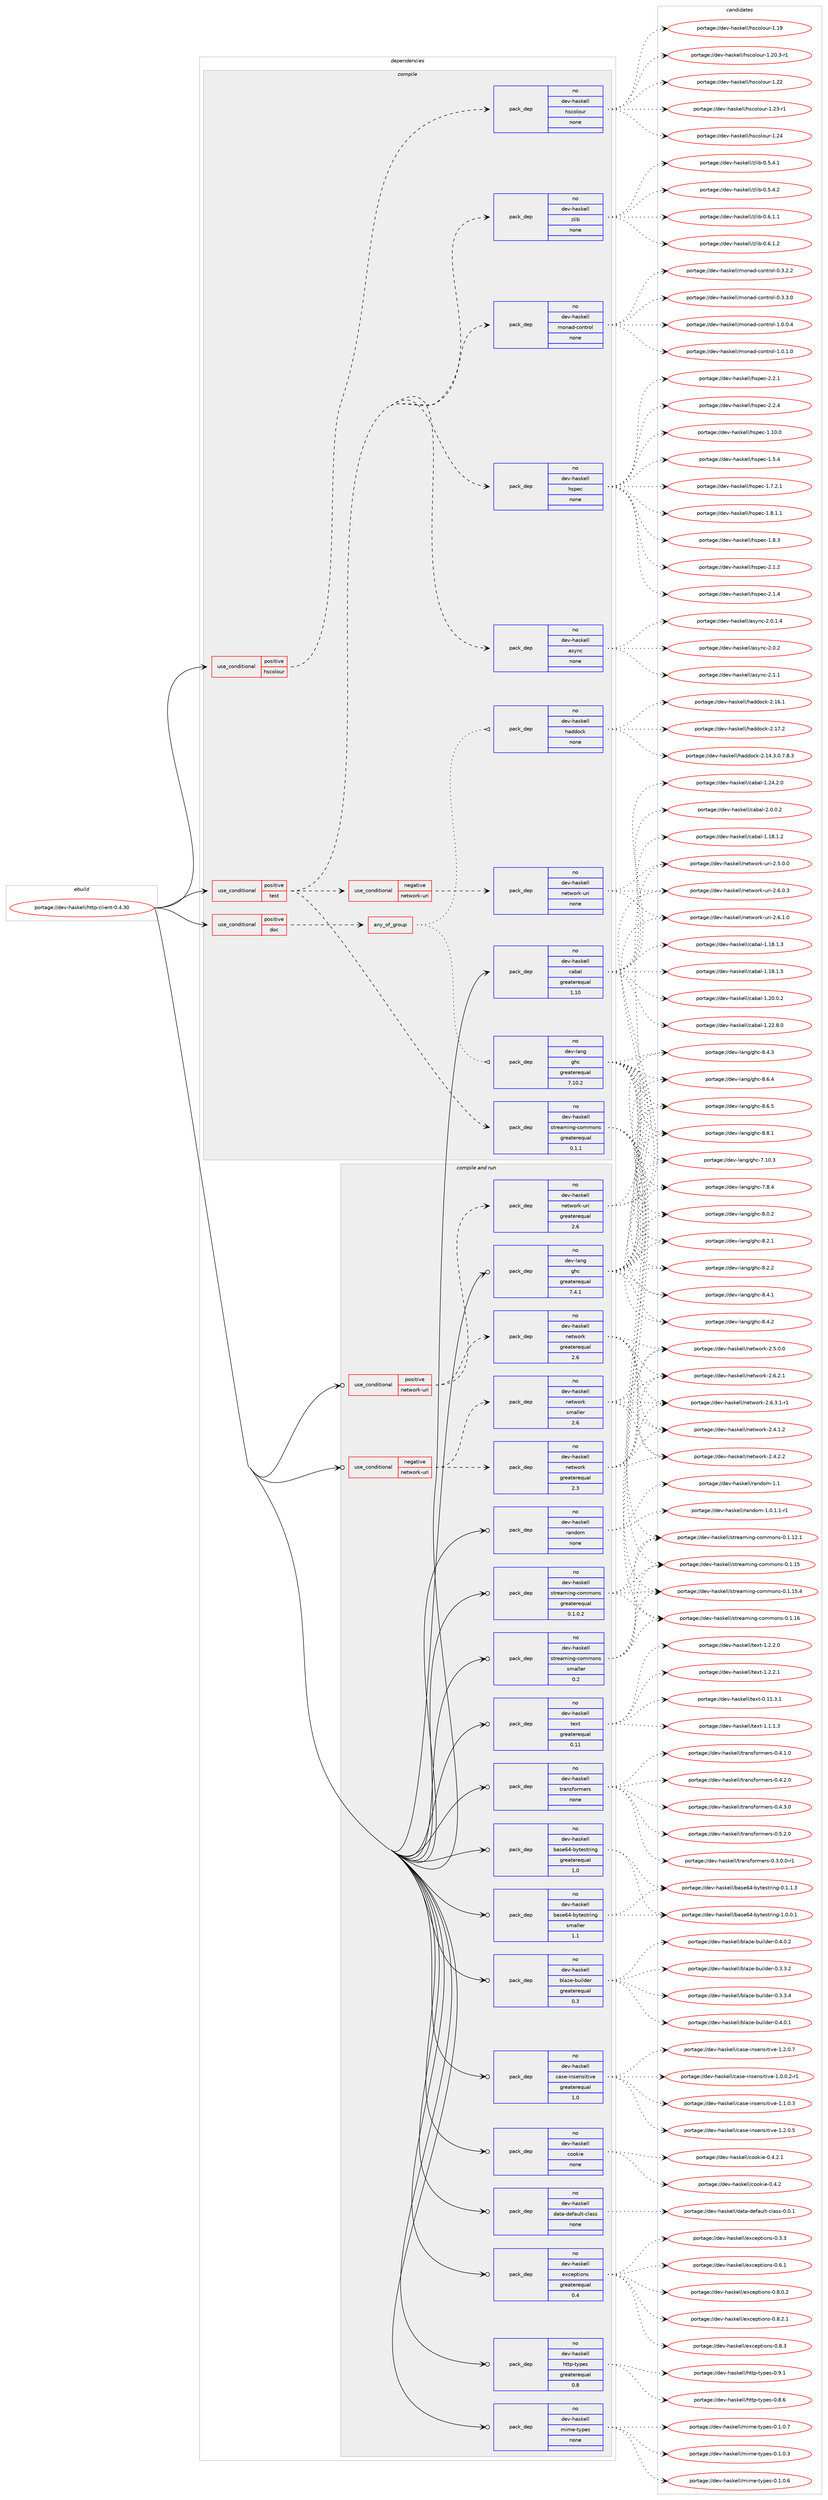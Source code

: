 digraph prolog {

# *************
# Graph options
# *************

newrank=true;
concentrate=true;
compound=true;
graph [rankdir=LR,fontname=Helvetica,fontsize=10,ranksep=1.5];#, ranksep=2.5, nodesep=0.2];
edge  [arrowhead=vee];
node  [fontname=Helvetica,fontsize=10];

# **********
# The ebuild
# **********

subgraph cluster_leftcol {
color=gray;
rank=same;
label=<<i>ebuild</i>>;
id [label="portage://dev-haskell/http-client-0.4.30", color=red, width=4, href="../dev-haskell/http-client-0.4.30.svg"];
}

# ****************
# The dependencies
# ****************

subgraph cluster_midcol {
color=gray;
label=<<i>dependencies</i>>;
subgraph cluster_compile {
fillcolor="#eeeeee";
style=filled;
label=<<i>compile</i>>;
subgraph cond15725 {
dependency71500 [label=<<TABLE BORDER="0" CELLBORDER="1" CELLSPACING="0" CELLPADDING="4"><TR><TD ROWSPAN="3" CELLPADDING="10">use_conditional</TD></TR><TR><TD>positive</TD></TR><TR><TD>doc</TD></TR></TABLE>>, shape=none, color=red];
subgraph any1886 {
dependency71501 [label=<<TABLE BORDER="0" CELLBORDER="1" CELLSPACING="0" CELLPADDING="4"><TR><TD CELLPADDING="10">any_of_group</TD></TR></TABLE>>, shape=none, color=red];subgraph pack53832 {
dependency71502 [label=<<TABLE BORDER="0" CELLBORDER="1" CELLSPACING="0" CELLPADDING="4" WIDTH="220"><TR><TD ROWSPAN="6" CELLPADDING="30">pack_dep</TD></TR><TR><TD WIDTH="110">no</TD></TR><TR><TD>dev-haskell</TD></TR><TR><TD>haddock</TD></TR><TR><TD>none</TD></TR><TR><TD></TD></TR></TABLE>>, shape=none, color=blue];
}
dependency71501:e -> dependency71502:w [weight=20,style="dotted",arrowhead="oinv"];
subgraph pack53833 {
dependency71503 [label=<<TABLE BORDER="0" CELLBORDER="1" CELLSPACING="0" CELLPADDING="4" WIDTH="220"><TR><TD ROWSPAN="6" CELLPADDING="30">pack_dep</TD></TR><TR><TD WIDTH="110">no</TD></TR><TR><TD>dev-lang</TD></TR><TR><TD>ghc</TD></TR><TR><TD>greaterequal</TD></TR><TR><TD>7.10.2</TD></TR></TABLE>>, shape=none, color=blue];
}
dependency71501:e -> dependency71503:w [weight=20,style="dotted",arrowhead="oinv"];
}
dependency71500:e -> dependency71501:w [weight=20,style="dashed",arrowhead="vee"];
}
id:e -> dependency71500:w [weight=20,style="solid",arrowhead="vee"];
subgraph cond15726 {
dependency71504 [label=<<TABLE BORDER="0" CELLBORDER="1" CELLSPACING="0" CELLPADDING="4"><TR><TD ROWSPAN="3" CELLPADDING="10">use_conditional</TD></TR><TR><TD>positive</TD></TR><TR><TD>hscolour</TD></TR></TABLE>>, shape=none, color=red];
subgraph pack53834 {
dependency71505 [label=<<TABLE BORDER="0" CELLBORDER="1" CELLSPACING="0" CELLPADDING="4" WIDTH="220"><TR><TD ROWSPAN="6" CELLPADDING="30">pack_dep</TD></TR><TR><TD WIDTH="110">no</TD></TR><TR><TD>dev-haskell</TD></TR><TR><TD>hscolour</TD></TR><TR><TD>none</TD></TR><TR><TD></TD></TR></TABLE>>, shape=none, color=blue];
}
dependency71504:e -> dependency71505:w [weight=20,style="dashed",arrowhead="vee"];
}
id:e -> dependency71504:w [weight=20,style="solid",arrowhead="vee"];
subgraph cond15727 {
dependency71506 [label=<<TABLE BORDER="0" CELLBORDER="1" CELLSPACING="0" CELLPADDING="4"><TR><TD ROWSPAN="3" CELLPADDING="10">use_conditional</TD></TR><TR><TD>positive</TD></TR><TR><TD>test</TD></TR></TABLE>>, shape=none, color=red];
subgraph pack53835 {
dependency71507 [label=<<TABLE BORDER="0" CELLBORDER="1" CELLSPACING="0" CELLPADDING="4" WIDTH="220"><TR><TD ROWSPAN="6" CELLPADDING="30">pack_dep</TD></TR><TR><TD WIDTH="110">no</TD></TR><TR><TD>dev-haskell</TD></TR><TR><TD>async</TD></TR><TR><TD>none</TD></TR><TR><TD></TD></TR></TABLE>>, shape=none, color=blue];
}
dependency71506:e -> dependency71507:w [weight=20,style="dashed",arrowhead="vee"];
subgraph pack53836 {
dependency71508 [label=<<TABLE BORDER="0" CELLBORDER="1" CELLSPACING="0" CELLPADDING="4" WIDTH="220"><TR><TD ROWSPAN="6" CELLPADDING="30">pack_dep</TD></TR><TR><TD WIDTH="110">no</TD></TR><TR><TD>dev-haskell</TD></TR><TR><TD>hspec</TD></TR><TR><TD>none</TD></TR><TR><TD></TD></TR></TABLE>>, shape=none, color=blue];
}
dependency71506:e -> dependency71508:w [weight=20,style="dashed",arrowhead="vee"];
subgraph pack53837 {
dependency71509 [label=<<TABLE BORDER="0" CELLBORDER="1" CELLSPACING="0" CELLPADDING="4" WIDTH="220"><TR><TD ROWSPAN="6" CELLPADDING="30">pack_dep</TD></TR><TR><TD WIDTH="110">no</TD></TR><TR><TD>dev-haskell</TD></TR><TR><TD>monad-control</TD></TR><TR><TD>none</TD></TR><TR><TD></TD></TR></TABLE>>, shape=none, color=blue];
}
dependency71506:e -> dependency71509:w [weight=20,style="dashed",arrowhead="vee"];
subgraph pack53838 {
dependency71510 [label=<<TABLE BORDER="0" CELLBORDER="1" CELLSPACING="0" CELLPADDING="4" WIDTH="220"><TR><TD ROWSPAN="6" CELLPADDING="30">pack_dep</TD></TR><TR><TD WIDTH="110">no</TD></TR><TR><TD>dev-haskell</TD></TR><TR><TD>streaming-commons</TD></TR><TR><TD>greaterequal</TD></TR><TR><TD>0.1.1</TD></TR></TABLE>>, shape=none, color=blue];
}
dependency71506:e -> dependency71510:w [weight=20,style="dashed",arrowhead="vee"];
subgraph pack53839 {
dependency71511 [label=<<TABLE BORDER="0" CELLBORDER="1" CELLSPACING="0" CELLPADDING="4" WIDTH="220"><TR><TD ROWSPAN="6" CELLPADDING="30">pack_dep</TD></TR><TR><TD WIDTH="110">no</TD></TR><TR><TD>dev-haskell</TD></TR><TR><TD>zlib</TD></TR><TR><TD>none</TD></TR><TR><TD></TD></TR></TABLE>>, shape=none, color=blue];
}
dependency71506:e -> dependency71511:w [weight=20,style="dashed",arrowhead="vee"];
subgraph cond15728 {
dependency71512 [label=<<TABLE BORDER="0" CELLBORDER="1" CELLSPACING="0" CELLPADDING="4"><TR><TD ROWSPAN="3" CELLPADDING="10">use_conditional</TD></TR><TR><TD>negative</TD></TR><TR><TD>network-uri</TD></TR></TABLE>>, shape=none, color=red];
subgraph pack53840 {
dependency71513 [label=<<TABLE BORDER="0" CELLBORDER="1" CELLSPACING="0" CELLPADDING="4" WIDTH="220"><TR><TD ROWSPAN="6" CELLPADDING="30">pack_dep</TD></TR><TR><TD WIDTH="110">no</TD></TR><TR><TD>dev-haskell</TD></TR><TR><TD>network-uri</TD></TR><TR><TD>none</TD></TR><TR><TD></TD></TR></TABLE>>, shape=none, color=blue];
}
dependency71512:e -> dependency71513:w [weight=20,style="dashed",arrowhead="vee"];
}
dependency71506:e -> dependency71512:w [weight=20,style="dashed",arrowhead="vee"];
}
id:e -> dependency71506:w [weight=20,style="solid",arrowhead="vee"];
subgraph pack53841 {
dependency71514 [label=<<TABLE BORDER="0" CELLBORDER="1" CELLSPACING="0" CELLPADDING="4" WIDTH="220"><TR><TD ROWSPAN="6" CELLPADDING="30">pack_dep</TD></TR><TR><TD WIDTH="110">no</TD></TR><TR><TD>dev-haskell</TD></TR><TR><TD>cabal</TD></TR><TR><TD>greaterequal</TD></TR><TR><TD>1.10</TD></TR></TABLE>>, shape=none, color=blue];
}
id:e -> dependency71514:w [weight=20,style="solid",arrowhead="vee"];
}
subgraph cluster_compileandrun {
fillcolor="#eeeeee";
style=filled;
label=<<i>compile and run</i>>;
subgraph cond15729 {
dependency71515 [label=<<TABLE BORDER="0" CELLBORDER="1" CELLSPACING="0" CELLPADDING="4"><TR><TD ROWSPAN="3" CELLPADDING="10">use_conditional</TD></TR><TR><TD>negative</TD></TR><TR><TD>network-uri</TD></TR></TABLE>>, shape=none, color=red];
subgraph pack53842 {
dependency71516 [label=<<TABLE BORDER="0" CELLBORDER="1" CELLSPACING="0" CELLPADDING="4" WIDTH="220"><TR><TD ROWSPAN="6" CELLPADDING="30">pack_dep</TD></TR><TR><TD WIDTH="110">no</TD></TR><TR><TD>dev-haskell</TD></TR><TR><TD>network</TD></TR><TR><TD>greaterequal</TD></TR><TR><TD>2.3</TD></TR></TABLE>>, shape=none, color=blue];
}
dependency71515:e -> dependency71516:w [weight=20,style="dashed",arrowhead="vee"];
subgraph pack53843 {
dependency71517 [label=<<TABLE BORDER="0" CELLBORDER="1" CELLSPACING="0" CELLPADDING="4" WIDTH="220"><TR><TD ROWSPAN="6" CELLPADDING="30">pack_dep</TD></TR><TR><TD WIDTH="110">no</TD></TR><TR><TD>dev-haskell</TD></TR><TR><TD>network</TD></TR><TR><TD>smaller</TD></TR><TR><TD>2.6</TD></TR></TABLE>>, shape=none, color=blue];
}
dependency71515:e -> dependency71517:w [weight=20,style="dashed",arrowhead="vee"];
}
id:e -> dependency71515:w [weight=20,style="solid",arrowhead="odotvee"];
subgraph cond15730 {
dependency71518 [label=<<TABLE BORDER="0" CELLBORDER="1" CELLSPACING="0" CELLPADDING="4"><TR><TD ROWSPAN="3" CELLPADDING="10">use_conditional</TD></TR><TR><TD>positive</TD></TR><TR><TD>network-uri</TD></TR></TABLE>>, shape=none, color=red];
subgraph pack53844 {
dependency71519 [label=<<TABLE BORDER="0" CELLBORDER="1" CELLSPACING="0" CELLPADDING="4" WIDTH="220"><TR><TD ROWSPAN="6" CELLPADDING="30">pack_dep</TD></TR><TR><TD WIDTH="110">no</TD></TR><TR><TD>dev-haskell</TD></TR><TR><TD>network</TD></TR><TR><TD>greaterequal</TD></TR><TR><TD>2.6</TD></TR></TABLE>>, shape=none, color=blue];
}
dependency71518:e -> dependency71519:w [weight=20,style="dashed",arrowhead="vee"];
subgraph pack53845 {
dependency71520 [label=<<TABLE BORDER="0" CELLBORDER="1" CELLSPACING="0" CELLPADDING="4" WIDTH="220"><TR><TD ROWSPAN="6" CELLPADDING="30">pack_dep</TD></TR><TR><TD WIDTH="110">no</TD></TR><TR><TD>dev-haskell</TD></TR><TR><TD>network-uri</TD></TR><TR><TD>greaterequal</TD></TR><TR><TD>2.6</TD></TR></TABLE>>, shape=none, color=blue];
}
dependency71518:e -> dependency71520:w [weight=20,style="dashed",arrowhead="vee"];
}
id:e -> dependency71518:w [weight=20,style="solid",arrowhead="odotvee"];
subgraph pack53846 {
dependency71521 [label=<<TABLE BORDER="0" CELLBORDER="1" CELLSPACING="0" CELLPADDING="4" WIDTH="220"><TR><TD ROWSPAN="6" CELLPADDING="30">pack_dep</TD></TR><TR><TD WIDTH="110">no</TD></TR><TR><TD>dev-haskell</TD></TR><TR><TD>base64-bytestring</TD></TR><TR><TD>greaterequal</TD></TR><TR><TD>1.0</TD></TR></TABLE>>, shape=none, color=blue];
}
id:e -> dependency71521:w [weight=20,style="solid",arrowhead="odotvee"];
subgraph pack53847 {
dependency71522 [label=<<TABLE BORDER="0" CELLBORDER="1" CELLSPACING="0" CELLPADDING="4" WIDTH="220"><TR><TD ROWSPAN="6" CELLPADDING="30">pack_dep</TD></TR><TR><TD WIDTH="110">no</TD></TR><TR><TD>dev-haskell</TD></TR><TR><TD>base64-bytestring</TD></TR><TR><TD>smaller</TD></TR><TR><TD>1.1</TD></TR></TABLE>>, shape=none, color=blue];
}
id:e -> dependency71522:w [weight=20,style="solid",arrowhead="odotvee"];
subgraph pack53848 {
dependency71523 [label=<<TABLE BORDER="0" CELLBORDER="1" CELLSPACING="0" CELLPADDING="4" WIDTH="220"><TR><TD ROWSPAN="6" CELLPADDING="30">pack_dep</TD></TR><TR><TD WIDTH="110">no</TD></TR><TR><TD>dev-haskell</TD></TR><TR><TD>blaze-builder</TD></TR><TR><TD>greaterequal</TD></TR><TR><TD>0.3</TD></TR></TABLE>>, shape=none, color=blue];
}
id:e -> dependency71523:w [weight=20,style="solid",arrowhead="odotvee"];
subgraph pack53849 {
dependency71524 [label=<<TABLE BORDER="0" CELLBORDER="1" CELLSPACING="0" CELLPADDING="4" WIDTH="220"><TR><TD ROWSPAN="6" CELLPADDING="30">pack_dep</TD></TR><TR><TD WIDTH="110">no</TD></TR><TR><TD>dev-haskell</TD></TR><TR><TD>case-insensitive</TD></TR><TR><TD>greaterequal</TD></TR><TR><TD>1.0</TD></TR></TABLE>>, shape=none, color=blue];
}
id:e -> dependency71524:w [weight=20,style="solid",arrowhead="odotvee"];
subgraph pack53850 {
dependency71525 [label=<<TABLE BORDER="0" CELLBORDER="1" CELLSPACING="0" CELLPADDING="4" WIDTH="220"><TR><TD ROWSPAN="6" CELLPADDING="30">pack_dep</TD></TR><TR><TD WIDTH="110">no</TD></TR><TR><TD>dev-haskell</TD></TR><TR><TD>cookie</TD></TR><TR><TD>none</TD></TR><TR><TD></TD></TR></TABLE>>, shape=none, color=blue];
}
id:e -> dependency71525:w [weight=20,style="solid",arrowhead="odotvee"];
subgraph pack53851 {
dependency71526 [label=<<TABLE BORDER="0" CELLBORDER="1" CELLSPACING="0" CELLPADDING="4" WIDTH="220"><TR><TD ROWSPAN="6" CELLPADDING="30">pack_dep</TD></TR><TR><TD WIDTH="110">no</TD></TR><TR><TD>dev-haskell</TD></TR><TR><TD>data-default-class</TD></TR><TR><TD>none</TD></TR><TR><TD></TD></TR></TABLE>>, shape=none, color=blue];
}
id:e -> dependency71526:w [weight=20,style="solid",arrowhead="odotvee"];
subgraph pack53852 {
dependency71527 [label=<<TABLE BORDER="0" CELLBORDER="1" CELLSPACING="0" CELLPADDING="4" WIDTH="220"><TR><TD ROWSPAN="6" CELLPADDING="30">pack_dep</TD></TR><TR><TD WIDTH="110">no</TD></TR><TR><TD>dev-haskell</TD></TR><TR><TD>exceptions</TD></TR><TR><TD>greaterequal</TD></TR><TR><TD>0.4</TD></TR></TABLE>>, shape=none, color=blue];
}
id:e -> dependency71527:w [weight=20,style="solid",arrowhead="odotvee"];
subgraph pack53853 {
dependency71528 [label=<<TABLE BORDER="0" CELLBORDER="1" CELLSPACING="0" CELLPADDING="4" WIDTH="220"><TR><TD ROWSPAN="6" CELLPADDING="30">pack_dep</TD></TR><TR><TD WIDTH="110">no</TD></TR><TR><TD>dev-haskell</TD></TR><TR><TD>http-types</TD></TR><TR><TD>greaterequal</TD></TR><TR><TD>0.8</TD></TR></TABLE>>, shape=none, color=blue];
}
id:e -> dependency71528:w [weight=20,style="solid",arrowhead="odotvee"];
subgraph pack53854 {
dependency71529 [label=<<TABLE BORDER="0" CELLBORDER="1" CELLSPACING="0" CELLPADDING="4" WIDTH="220"><TR><TD ROWSPAN="6" CELLPADDING="30">pack_dep</TD></TR><TR><TD WIDTH="110">no</TD></TR><TR><TD>dev-haskell</TD></TR><TR><TD>mime-types</TD></TR><TR><TD>none</TD></TR><TR><TD></TD></TR></TABLE>>, shape=none, color=blue];
}
id:e -> dependency71529:w [weight=20,style="solid",arrowhead="odotvee"];
subgraph pack53855 {
dependency71530 [label=<<TABLE BORDER="0" CELLBORDER="1" CELLSPACING="0" CELLPADDING="4" WIDTH="220"><TR><TD ROWSPAN="6" CELLPADDING="30">pack_dep</TD></TR><TR><TD WIDTH="110">no</TD></TR><TR><TD>dev-haskell</TD></TR><TR><TD>random</TD></TR><TR><TD>none</TD></TR><TR><TD></TD></TR></TABLE>>, shape=none, color=blue];
}
id:e -> dependency71530:w [weight=20,style="solid",arrowhead="odotvee"];
subgraph pack53856 {
dependency71531 [label=<<TABLE BORDER="0" CELLBORDER="1" CELLSPACING="0" CELLPADDING="4" WIDTH="220"><TR><TD ROWSPAN="6" CELLPADDING="30">pack_dep</TD></TR><TR><TD WIDTH="110">no</TD></TR><TR><TD>dev-haskell</TD></TR><TR><TD>streaming-commons</TD></TR><TR><TD>greaterequal</TD></TR><TR><TD>0.1.0.2</TD></TR></TABLE>>, shape=none, color=blue];
}
id:e -> dependency71531:w [weight=20,style="solid",arrowhead="odotvee"];
subgraph pack53857 {
dependency71532 [label=<<TABLE BORDER="0" CELLBORDER="1" CELLSPACING="0" CELLPADDING="4" WIDTH="220"><TR><TD ROWSPAN="6" CELLPADDING="30">pack_dep</TD></TR><TR><TD WIDTH="110">no</TD></TR><TR><TD>dev-haskell</TD></TR><TR><TD>streaming-commons</TD></TR><TR><TD>smaller</TD></TR><TR><TD>0.2</TD></TR></TABLE>>, shape=none, color=blue];
}
id:e -> dependency71532:w [weight=20,style="solid",arrowhead="odotvee"];
subgraph pack53858 {
dependency71533 [label=<<TABLE BORDER="0" CELLBORDER="1" CELLSPACING="0" CELLPADDING="4" WIDTH="220"><TR><TD ROWSPAN="6" CELLPADDING="30">pack_dep</TD></TR><TR><TD WIDTH="110">no</TD></TR><TR><TD>dev-haskell</TD></TR><TR><TD>text</TD></TR><TR><TD>greaterequal</TD></TR><TR><TD>0.11</TD></TR></TABLE>>, shape=none, color=blue];
}
id:e -> dependency71533:w [weight=20,style="solid",arrowhead="odotvee"];
subgraph pack53859 {
dependency71534 [label=<<TABLE BORDER="0" CELLBORDER="1" CELLSPACING="0" CELLPADDING="4" WIDTH="220"><TR><TD ROWSPAN="6" CELLPADDING="30">pack_dep</TD></TR><TR><TD WIDTH="110">no</TD></TR><TR><TD>dev-haskell</TD></TR><TR><TD>transformers</TD></TR><TR><TD>none</TD></TR><TR><TD></TD></TR></TABLE>>, shape=none, color=blue];
}
id:e -> dependency71534:w [weight=20,style="solid",arrowhead="odotvee"];
subgraph pack53860 {
dependency71535 [label=<<TABLE BORDER="0" CELLBORDER="1" CELLSPACING="0" CELLPADDING="4" WIDTH="220"><TR><TD ROWSPAN="6" CELLPADDING="30">pack_dep</TD></TR><TR><TD WIDTH="110">no</TD></TR><TR><TD>dev-lang</TD></TR><TR><TD>ghc</TD></TR><TR><TD>greaterequal</TD></TR><TR><TD>7.4.1</TD></TR></TABLE>>, shape=none, color=blue];
}
id:e -> dependency71535:w [weight=20,style="solid",arrowhead="odotvee"];
}
subgraph cluster_run {
fillcolor="#eeeeee";
style=filled;
label=<<i>run</i>>;
}
}

# **************
# The candidates
# **************

subgraph cluster_choices {
rank=same;
color=gray;
label=<<i>candidates</i>>;

subgraph choice53832 {
color=black;
nodesep=1;
choiceportage1001011184510497115107101108108471049710010011199107455046495246514648465546564651 [label="portage://dev-haskell/haddock-2.14.3.0.7.8.3", color=red, width=4,href="../dev-haskell/haddock-2.14.3.0.7.8.3.svg"];
choiceportage100101118451049711510710110810847104971001001119910745504649544649 [label="portage://dev-haskell/haddock-2.16.1", color=red, width=4,href="../dev-haskell/haddock-2.16.1.svg"];
choiceportage100101118451049711510710110810847104971001001119910745504649554650 [label="portage://dev-haskell/haddock-2.17.2", color=red, width=4,href="../dev-haskell/haddock-2.17.2.svg"];
dependency71502:e -> choiceportage1001011184510497115107101108108471049710010011199107455046495246514648465546564651:w [style=dotted,weight="100"];
dependency71502:e -> choiceportage100101118451049711510710110810847104971001001119910745504649544649:w [style=dotted,weight="100"];
dependency71502:e -> choiceportage100101118451049711510710110810847104971001001119910745504649554650:w [style=dotted,weight="100"];
}
subgraph choice53833 {
color=black;
nodesep=1;
choiceportage1001011184510897110103471031049945554649484651 [label="portage://dev-lang/ghc-7.10.3", color=red, width=4,href="../dev-lang/ghc-7.10.3.svg"];
choiceportage10010111845108971101034710310499455546564652 [label="portage://dev-lang/ghc-7.8.4", color=red, width=4,href="../dev-lang/ghc-7.8.4.svg"];
choiceportage10010111845108971101034710310499455646484650 [label="portage://dev-lang/ghc-8.0.2", color=red, width=4,href="../dev-lang/ghc-8.0.2.svg"];
choiceportage10010111845108971101034710310499455646504649 [label="portage://dev-lang/ghc-8.2.1", color=red, width=4,href="../dev-lang/ghc-8.2.1.svg"];
choiceportage10010111845108971101034710310499455646504650 [label="portage://dev-lang/ghc-8.2.2", color=red, width=4,href="../dev-lang/ghc-8.2.2.svg"];
choiceportage10010111845108971101034710310499455646524649 [label="portage://dev-lang/ghc-8.4.1", color=red, width=4,href="../dev-lang/ghc-8.4.1.svg"];
choiceportage10010111845108971101034710310499455646524650 [label="portage://dev-lang/ghc-8.4.2", color=red, width=4,href="../dev-lang/ghc-8.4.2.svg"];
choiceportage10010111845108971101034710310499455646524651 [label="portage://dev-lang/ghc-8.4.3", color=red, width=4,href="../dev-lang/ghc-8.4.3.svg"];
choiceportage10010111845108971101034710310499455646544652 [label="portage://dev-lang/ghc-8.6.4", color=red, width=4,href="../dev-lang/ghc-8.6.4.svg"];
choiceportage10010111845108971101034710310499455646544653 [label="portage://dev-lang/ghc-8.6.5", color=red, width=4,href="../dev-lang/ghc-8.6.5.svg"];
choiceportage10010111845108971101034710310499455646564649 [label="portage://dev-lang/ghc-8.8.1", color=red, width=4,href="../dev-lang/ghc-8.8.1.svg"];
dependency71503:e -> choiceportage1001011184510897110103471031049945554649484651:w [style=dotted,weight="100"];
dependency71503:e -> choiceportage10010111845108971101034710310499455546564652:w [style=dotted,weight="100"];
dependency71503:e -> choiceportage10010111845108971101034710310499455646484650:w [style=dotted,weight="100"];
dependency71503:e -> choiceportage10010111845108971101034710310499455646504649:w [style=dotted,weight="100"];
dependency71503:e -> choiceportage10010111845108971101034710310499455646504650:w [style=dotted,weight="100"];
dependency71503:e -> choiceportage10010111845108971101034710310499455646524649:w [style=dotted,weight="100"];
dependency71503:e -> choiceportage10010111845108971101034710310499455646524650:w [style=dotted,weight="100"];
dependency71503:e -> choiceportage10010111845108971101034710310499455646524651:w [style=dotted,weight="100"];
dependency71503:e -> choiceportage10010111845108971101034710310499455646544652:w [style=dotted,weight="100"];
dependency71503:e -> choiceportage10010111845108971101034710310499455646544653:w [style=dotted,weight="100"];
dependency71503:e -> choiceportage10010111845108971101034710310499455646564649:w [style=dotted,weight="100"];
}
subgraph choice53834 {
color=black;
nodesep=1;
choiceportage100101118451049711510710110810847104115991111081111171144549464957 [label="portage://dev-haskell/hscolour-1.19", color=red, width=4,href="../dev-haskell/hscolour-1.19.svg"];
choiceportage10010111845104971151071011081084710411599111108111117114454946504846514511449 [label="portage://dev-haskell/hscolour-1.20.3-r1", color=red, width=4,href="../dev-haskell/hscolour-1.20.3-r1.svg"];
choiceportage100101118451049711510710110810847104115991111081111171144549465050 [label="portage://dev-haskell/hscolour-1.22", color=red, width=4,href="../dev-haskell/hscolour-1.22.svg"];
choiceportage1001011184510497115107101108108471041159911110811111711445494650514511449 [label="portage://dev-haskell/hscolour-1.23-r1", color=red, width=4,href="../dev-haskell/hscolour-1.23-r1.svg"];
choiceportage100101118451049711510710110810847104115991111081111171144549465052 [label="portage://dev-haskell/hscolour-1.24", color=red, width=4,href="../dev-haskell/hscolour-1.24.svg"];
dependency71505:e -> choiceportage100101118451049711510710110810847104115991111081111171144549464957:w [style=dotted,weight="100"];
dependency71505:e -> choiceportage10010111845104971151071011081084710411599111108111117114454946504846514511449:w [style=dotted,weight="100"];
dependency71505:e -> choiceportage100101118451049711510710110810847104115991111081111171144549465050:w [style=dotted,weight="100"];
dependency71505:e -> choiceportage1001011184510497115107101108108471041159911110811111711445494650514511449:w [style=dotted,weight="100"];
dependency71505:e -> choiceportage100101118451049711510710110810847104115991111081111171144549465052:w [style=dotted,weight="100"];
}
subgraph choice53835 {
color=black;
nodesep=1;
choiceportage10010111845104971151071011081084797115121110994550464846494652 [label="portage://dev-haskell/async-2.0.1.4", color=red, width=4,href="../dev-haskell/async-2.0.1.4.svg"];
choiceportage1001011184510497115107101108108479711512111099455046484650 [label="portage://dev-haskell/async-2.0.2", color=red, width=4,href="../dev-haskell/async-2.0.2.svg"];
choiceportage1001011184510497115107101108108479711512111099455046494649 [label="portage://dev-haskell/async-2.1.1", color=red, width=4,href="../dev-haskell/async-2.1.1.svg"];
dependency71507:e -> choiceportage10010111845104971151071011081084797115121110994550464846494652:w [style=dotted,weight="100"];
dependency71507:e -> choiceportage1001011184510497115107101108108479711512111099455046484650:w [style=dotted,weight="100"];
dependency71507:e -> choiceportage1001011184510497115107101108108479711512111099455046494649:w [style=dotted,weight="100"];
}
subgraph choice53836 {
color=black;
nodesep=1;
choiceportage1001011184510497115107101108108471041151121019945494649484648 [label="portage://dev-haskell/hspec-1.10.0", color=red, width=4,href="../dev-haskell/hspec-1.10.0.svg"];
choiceportage10010111845104971151071011081084710411511210199454946534652 [label="portage://dev-haskell/hspec-1.5.4", color=red, width=4,href="../dev-haskell/hspec-1.5.4.svg"];
choiceportage100101118451049711510710110810847104115112101994549465546504649 [label="portage://dev-haskell/hspec-1.7.2.1", color=red, width=4,href="../dev-haskell/hspec-1.7.2.1.svg"];
choiceportage100101118451049711510710110810847104115112101994549465646494649 [label="portage://dev-haskell/hspec-1.8.1.1", color=red, width=4,href="../dev-haskell/hspec-1.8.1.1.svg"];
choiceportage10010111845104971151071011081084710411511210199454946564651 [label="portage://dev-haskell/hspec-1.8.3", color=red, width=4,href="../dev-haskell/hspec-1.8.3.svg"];
choiceportage10010111845104971151071011081084710411511210199455046494650 [label="portage://dev-haskell/hspec-2.1.2", color=red, width=4,href="../dev-haskell/hspec-2.1.2.svg"];
choiceportage10010111845104971151071011081084710411511210199455046494652 [label="portage://dev-haskell/hspec-2.1.4", color=red, width=4,href="../dev-haskell/hspec-2.1.4.svg"];
choiceportage10010111845104971151071011081084710411511210199455046504649 [label="portage://dev-haskell/hspec-2.2.1", color=red, width=4,href="../dev-haskell/hspec-2.2.1.svg"];
choiceportage10010111845104971151071011081084710411511210199455046504652 [label="portage://dev-haskell/hspec-2.2.4", color=red, width=4,href="../dev-haskell/hspec-2.2.4.svg"];
dependency71508:e -> choiceportage1001011184510497115107101108108471041151121019945494649484648:w [style=dotted,weight="100"];
dependency71508:e -> choiceportage10010111845104971151071011081084710411511210199454946534652:w [style=dotted,weight="100"];
dependency71508:e -> choiceportage100101118451049711510710110810847104115112101994549465546504649:w [style=dotted,weight="100"];
dependency71508:e -> choiceportage100101118451049711510710110810847104115112101994549465646494649:w [style=dotted,weight="100"];
dependency71508:e -> choiceportage10010111845104971151071011081084710411511210199454946564651:w [style=dotted,weight="100"];
dependency71508:e -> choiceportage10010111845104971151071011081084710411511210199455046494650:w [style=dotted,weight="100"];
dependency71508:e -> choiceportage10010111845104971151071011081084710411511210199455046494652:w [style=dotted,weight="100"];
dependency71508:e -> choiceportage10010111845104971151071011081084710411511210199455046504649:w [style=dotted,weight="100"];
dependency71508:e -> choiceportage10010111845104971151071011081084710411511210199455046504652:w [style=dotted,weight="100"];
}
subgraph choice53837 {
color=black;
nodesep=1;
choiceportage1001011184510497115107101108108471091111109710045991111101161141111084548465146504650 [label="portage://dev-haskell/monad-control-0.3.2.2", color=red, width=4,href="../dev-haskell/monad-control-0.3.2.2.svg"];
choiceportage1001011184510497115107101108108471091111109710045991111101161141111084548465146514648 [label="portage://dev-haskell/monad-control-0.3.3.0", color=red, width=4,href="../dev-haskell/monad-control-0.3.3.0.svg"];
choiceportage1001011184510497115107101108108471091111109710045991111101161141111084549464846484652 [label="portage://dev-haskell/monad-control-1.0.0.4", color=red, width=4,href="../dev-haskell/monad-control-1.0.0.4.svg"];
choiceportage1001011184510497115107101108108471091111109710045991111101161141111084549464846494648 [label="portage://dev-haskell/monad-control-1.0.1.0", color=red, width=4,href="../dev-haskell/monad-control-1.0.1.0.svg"];
dependency71509:e -> choiceportage1001011184510497115107101108108471091111109710045991111101161141111084548465146504650:w [style=dotted,weight="100"];
dependency71509:e -> choiceportage1001011184510497115107101108108471091111109710045991111101161141111084548465146514648:w [style=dotted,weight="100"];
dependency71509:e -> choiceportage1001011184510497115107101108108471091111109710045991111101161141111084549464846484652:w [style=dotted,weight="100"];
dependency71509:e -> choiceportage1001011184510497115107101108108471091111109710045991111101161141111084549464846494648:w [style=dotted,weight="100"];
}
subgraph choice53838 {
color=black;
nodesep=1;
choiceportage100101118451049711510710110810847115116114101971091051101034599111109109111110115454846494649504649 [label="portage://dev-haskell/streaming-commons-0.1.12.1", color=red, width=4,href="../dev-haskell/streaming-commons-0.1.12.1.svg"];
choiceportage10010111845104971151071011081084711511611410197109105110103459911110910911111011545484649464953 [label="portage://dev-haskell/streaming-commons-0.1.15", color=red, width=4,href="../dev-haskell/streaming-commons-0.1.15.svg"];
choiceportage100101118451049711510710110810847115116114101971091051101034599111109109111110115454846494649534652 [label="portage://dev-haskell/streaming-commons-0.1.15.4", color=red, width=4,href="../dev-haskell/streaming-commons-0.1.15.4.svg"];
choiceportage10010111845104971151071011081084711511611410197109105110103459911110910911111011545484649464954 [label="portage://dev-haskell/streaming-commons-0.1.16", color=red, width=4,href="../dev-haskell/streaming-commons-0.1.16.svg"];
dependency71510:e -> choiceportage100101118451049711510710110810847115116114101971091051101034599111109109111110115454846494649504649:w [style=dotted,weight="100"];
dependency71510:e -> choiceportage10010111845104971151071011081084711511611410197109105110103459911110910911111011545484649464953:w [style=dotted,weight="100"];
dependency71510:e -> choiceportage100101118451049711510710110810847115116114101971091051101034599111109109111110115454846494649534652:w [style=dotted,weight="100"];
dependency71510:e -> choiceportage10010111845104971151071011081084711511611410197109105110103459911110910911111011545484649464954:w [style=dotted,weight="100"];
}
subgraph choice53839 {
color=black;
nodesep=1;
choiceportage100101118451049711510710110810847122108105984548465346524649 [label="portage://dev-haskell/zlib-0.5.4.1", color=red, width=4,href="../dev-haskell/zlib-0.5.4.1.svg"];
choiceportage100101118451049711510710110810847122108105984548465346524650 [label="portage://dev-haskell/zlib-0.5.4.2", color=red, width=4,href="../dev-haskell/zlib-0.5.4.2.svg"];
choiceportage100101118451049711510710110810847122108105984548465446494649 [label="portage://dev-haskell/zlib-0.6.1.1", color=red, width=4,href="../dev-haskell/zlib-0.6.1.1.svg"];
choiceportage100101118451049711510710110810847122108105984548465446494650 [label="portage://dev-haskell/zlib-0.6.1.2", color=red, width=4,href="../dev-haskell/zlib-0.6.1.2.svg"];
dependency71511:e -> choiceportage100101118451049711510710110810847122108105984548465346524649:w [style=dotted,weight="100"];
dependency71511:e -> choiceportage100101118451049711510710110810847122108105984548465346524650:w [style=dotted,weight="100"];
dependency71511:e -> choiceportage100101118451049711510710110810847122108105984548465446494649:w [style=dotted,weight="100"];
dependency71511:e -> choiceportage100101118451049711510710110810847122108105984548465446494650:w [style=dotted,weight="100"];
}
subgraph choice53840 {
color=black;
nodesep=1;
choiceportage100101118451049711510710110810847110101116119111114107451171141054550465346484648 [label="portage://dev-haskell/network-uri-2.5.0.0", color=red, width=4,href="../dev-haskell/network-uri-2.5.0.0.svg"];
choiceportage100101118451049711510710110810847110101116119111114107451171141054550465446484651 [label="portage://dev-haskell/network-uri-2.6.0.3", color=red, width=4,href="../dev-haskell/network-uri-2.6.0.3.svg"];
choiceportage100101118451049711510710110810847110101116119111114107451171141054550465446494648 [label="portage://dev-haskell/network-uri-2.6.1.0", color=red, width=4,href="../dev-haskell/network-uri-2.6.1.0.svg"];
dependency71513:e -> choiceportage100101118451049711510710110810847110101116119111114107451171141054550465346484648:w [style=dotted,weight="100"];
dependency71513:e -> choiceportage100101118451049711510710110810847110101116119111114107451171141054550465446484651:w [style=dotted,weight="100"];
dependency71513:e -> choiceportage100101118451049711510710110810847110101116119111114107451171141054550465446494648:w [style=dotted,weight="100"];
}
subgraph choice53841 {
color=black;
nodesep=1;
choiceportage10010111845104971151071011081084799979897108454946495646494650 [label="portage://dev-haskell/cabal-1.18.1.2", color=red, width=4,href="../dev-haskell/cabal-1.18.1.2.svg"];
choiceportage10010111845104971151071011081084799979897108454946495646494651 [label="portage://dev-haskell/cabal-1.18.1.3", color=red, width=4,href="../dev-haskell/cabal-1.18.1.3.svg"];
choiceportage10010111845104971151071011081084799979897108454946495646494653 [label="portage://dev-haskell/cabal-1.18.1.5", color=red, width=4,href="../dev-haskell/cabal-1.18.1.5.svg"];
choiceportage10010111845104971151071011081084799979897108454946504846484650 [label="portage://dev-haskell/cabal-1.20.0.2", color=red, width=4,href="../dev-haskell/cabal-1.20.0.2.svg"];
choiceportage10010111845104971151071011081084799979897108454946505046564648 [label="portage://dev-haskell/cabal-1.22.8.0", color=red, width=4,href="../dev-haskell/cabal-1.22.8.0.svg"];
choiceportage10010111845104971151071011081084799979897108454946505246504648 [label="portage://dev-haskell/cabal-1.24.2.0", color=red, width=4,href="../dev-haskell/cabal-1.24.2.0.svg"];
choiceportage100101118451049711510710110810847999798971084550464846484650 [label="portage://dev-haskell/cabal-2.0.0.2", color=red, width=4,href="../dev-haskell/cabal-2.0.0.2.svg"];
dependency71514:e -> choiceportage10010111845104971151071011081084799979897108454946495646494650:w [style=dotted,weight="100"];
dependency71514:e -> choiceportage10010111845104971151071011081084799979897108454946495646494651:w [style=dotted,weight="100"];
dependency71514:e -> choiceportage10010111845104971151071011081084799979897108454946495646494653:w [style=dotted,weight="100"];
dependency71514:e -> choiceportage10010111845104971151071011081084799979897108454946504846484650:w [style=dotted,weight="100"];
dependency71514:e -> choiceportage10010111845104971151071011081084799979897108454946505046564648:w [style=dotted,weight="100"];
dependency71514:e -> choiceportage10010111845104971151071011081084799979897108454946505246504648:w [style=dotted,weight="100"];
dependency71514:e -> choiceportage100101118451049711510710110810847999798971084550464846484650:w [style=dotted,weight="100"];
}
subgraph choice53842 {
color=black;
nodesep=1;
choiceportage1001011184510497115107101108108471101011161191111141074550465246494650 [label="portage://dev-haskell/network-2.4.1.2", color=red, width=4,href="../dev-haskell/network-2.4.1.2.svg"];
choiceportage1001011184510497115107101108108471101011161191111141074550465246504650 [label="portage://dev-haskell/network-2.4.2.2", color=red, width=4,href="../dev-haskell/network-2.4.2.2.svg"];
choiceportage1001011184510497115107101108108471101011161191111141074550465346484648 [label="portage://dev-haskell/network-2.5.0.0", color=red, width=4,href="../dev-haskell/network-2.5.0.0.svg"];
choiceportage1001011184510497115107101108108471101011161191111141074550465446504649 [label="portage://dev-haskell/network-2.6.2.1", color=red, width=4,href="../dev-haskell/network-2.6.2.1.svg"];
choiceportage10010111845104971151071011081084711010111611911111410745504654465146494511449 [label="portage://dev-haskell/network-2.6.3.1-r1", color=red, width=4,href="../dev-haskell/network-2.6.3.1-r1.svg"];
dependency71516:e -> choiceportage1001011184510497115107101108108471101011161191111141074550465246494650:w [style=dotted,weight="100"];
dependency71516:e -> choiceportage1001011184510497115107101108108471101011161191111141074550465246504650:w [style=dotted,weight="100"];
dependency71516:e -> choiceportage1001011184510497115107101108108471101011161191111141074550465346484648:w [style=dotted,weight="100"];
dependency71516:e -> choiceportage1001011184510497115107101108108471101011161191111141074550465446504649:w [style=dotted,weight="100"];
dependency71516:e -> choiceportage10010111845104971151071011081084711010111611911111410745504654465146494511449:w [style=dotted,weight="100"];
}
subgraph choice53843 {
color=black;
nodesep=1;
choiceportage1001011184510497115107101108108471101011161191111141074550465246494650 [label="portage://dev-haskell/network-2.4.1.2", color=red, width=4,href="../dev-haskell/network-2.4.1.2.svg"];
choiceportage1001011184510497115107101108108471101011161191111141074550465246504650 [label="portage://dev-haskell/network-2.4.2.2", color=red, width=4,href="../dev-haskell/network-2.4.2.2.svg"];
choiceportage1001011184510497115107101108108471101011161191111141074550465346484648 [label="portage://dev-haskell/network-2.5.0.0", color=red, width=4,href="../dev-haskell/network-2.5.0.0.svg"];
choiceportage1001011184510497115107101108108471101011161191111141074550465446504649 [label="portage://dev-haskell/network-2.6.2.1", color=red, width=4,href="../dev-haskell/network-2.6.2.1.svg"];
choiceportage10010111845104971151071011081084711010111611911111410745504654465146494511449 [label="portage://dev-haskell/network-2.6.3.1-r1", color=red, width=4,href="../dev-haskell/network-2.6.3.1-r1.svg"];
dependency71517:e -> choiceportage1001011184510497115107101108108471101011161191111141074550465246494650:w [style=dotted,weight="100"];
dependency71517:e -> choiceportage1001011184510497115107101108108471101011161191111141074550465246504650:w [style=dotted,weight="100"];
dependency71517:e -> choiceportage1001011184510497115107101108108471101011161191111141074550465346484648:w [style=dotted,weight="100"];
dependency71517:e -> choiceportage1001011184510497115107101108108471101011161191111141074550465446504649:w [style=dotted,weight="100"];
dependency71517:e -> choiceportage10010111845104971151071011081084711010111611911111410745504654465146494511449:w [style=dotted,weight="100"];
}
subgraph choice53844 {
color=black;
nodesep=1;
choiceportage1001011184510497115107101108108471101011161191111141074550465246494650 [label="portage://dev-haskell/network-2.4.1.2", color=red, width=4,href="../dev-haskell/network-2.4.1.2.svg"];
choiceportage1001011184510497115107101108108471101011161191111141074550465246504650 [label="portage://dev-haskell/network-2.4.2.2", color=red, width=4,href="../dev-haskell/network-2.4.2.2.svg"];
choiceportage1001011184510497115107101108108471101011161191111141074550465346484648 [label="portage://dev-haskell/network-2.5.0.0", color=red, width=4,href="../dev-haskell/network-2.5.0.0.svg"];
choiceportage1001011184510497115107101108108471101011161191111141074550465446504649 [label="portage://dev-haskell/network-2.6.2.1", color=red, width=4,href="../dev-haskell/network-2.6.2.1.svg"];
choiceportage10010111845104971151071011081084711010111611911111410745504654465146494511449 [label="portage://dev-haskell/network-2.6.3.1-r1", color=red, width=4,href="../dev-haskell/network-2.6.3.1-r1.svg"];
dependency71519:e -> choiceportage1001011184510497115107101108108471101011161191111141074550465246494650:w [style=dotted,weight="100"];
dependency71519:e -> choiceportage1001011184510497115107101108108471101011161191111141074550465246504650:w [style=dotted,weight="100"];
dependency71519:e -> choiceportage1001011184510497115107101108108471101011161191111141074550465346484648:w [style=dotted,weight="100"];
dependency71519:e -> choiceportage1001011184510497115107101108108471101011161191111141074550465446504649:w [style=dotted,weight="100"];
dependency71519:e -> choiceportage10010111845104971151071011081084711010111611911111410745504654465146494511449:w [style=dotted,weight="100"];
}
subgraph choice53845 {
color=black;
nodesep=1;
choiceportage100101118451049711510710110810847110101116119111114107451171141054550465346484648 [label="portage://dev-haskell/network-uri-2.5.0.0", color=red, width=4,href="../dev-haskell/network-uri-2.5.0.0.svg"];
choiceportage100101118451049711510710110810847110101116119111114107451171141054550465446484651 [label="portage://dev-haskell/network-uri-2.6.0.3", color=red, width=4,href="../dev-haskell/network-uri-2.6.0.3.svg"];
choiceportage100101118451049711510710110810847110101116119111114107451171141054550465446494648 [label="portage://dev-haskell/network-uri-2.6.1.0", color=red, width=4,href="../dev-haskell/network-uri-2.6.1.0.svg"];
dependency71520:e -> choiceportage100101118451049711510710110810847110101116119111114107451171141054550465346484648:w [style=dotted,weight="100"];
dependency71520:e -> choiceportage100101118451049711510710110810847110101116119111114107451171141054550465446484651:w [style=dotted,weight="100"];
dependency71520:e -> choiceportage100101118451049711510710110810847110101116119111114107451171141054550465446494648:w [style=dotted,weight="100"];
}
subgraph choice53846 {
color=black;
nodesep=1;
choiceportage1001011184510497115107101108108479897115101545245981211161011151161141051101034548464946494651 [label="portage://dev-haskell/base64-bytestring-0.1.1.3", color=red, width=4,href="../dev-haskell/base64-bytestring-0.1.1.3.svg"];
choiceportage1001011184510497115107101108108479897115101545245981211161011151161141051101034549464846484649 [label="portage://dev-haskell/base64-bytestring-1.0.0.1", color=red, width=4,href="../dev-haskell/base64-bytestring-1.0.0.1.svg"];
dependency71521:e -> choiceportage1001011184510497115107101108108479897115101545245981211161011151161141051101034548464946494651:w [style=dotted,weight="100"];
dependency71521:e -> choiceportage1001011184510497115107101108108479897115101545245981211161011151161141051101034549464846484649:w [style=dotted,weight="100"];
}
subgraph choice53847 {
color=black;
nodesep=1;
choiceportage1001011184510497115107101108108479897115101545245981211161011151161141051101034548464946494651 [label="portage://dev-haskell/base64-bytestring-0.1.1.3", color=red, width=4,href="../dev-haskell/base64-bytestring-0.1.1.3.svg"];
choiceportage1001011184510497115107101108108479897115101545245981211161011151161141051101034549464846484649 [label="portage://dev-haskell/base64-bytestring-1.0.0.1", color=red, width=4,href="../dev-haskell/base64-bytestring-1.0.0.1.svg"];
dependency71522:e -> choiceportage1001011184510497115107101108108479897115101545245981211161011151161141051101034548464946494651:w [style=dotted,weight="100"];
dependency71522:e -> choiceportage1001011184510497115107101108108479897115101545245981211161011151161141051101034549464846484649:w [style=dotted,weight="100"];
}
subgraph choice53848 {
color=black;
nodesep=1;
choiceportage100101118451049711510710110810847981089712210145981171051081001011144548465146514650 [label="portage://dev-haskell/blaze-builder-0.3.3.2", color=red, width=4,href="../dev-haskell/blaze-builder-0.3.3.2.svg"];
choiceportage100101118451049711510710110810847981089712210145981171051081001011144548465146514652 [label="portage://dev-haskell/blaze-builder-0.3.3.4", color=red, width=4,href="../dev-haskell/blaze-builder-0.3.3.4.svg"];
choiceportage100101118451049711510710110810847981089712210145981171051081001011144548465246484649 [label="portage://dev-haskell/blaze-builder-0.4.0.1", color=red, width=4,href="../dev-haskell/blaze-builder-0.4.0.1.svg"];
choiceportage100101118451049711510710110810847981089712210145981171051081001011144548465246484650 [label="portage://dev-haskell/blaze-builder-0.4.0.2", color=red, width=4,href="../dev-haskell/blaze-builder-0.4.0.2.svg"];
dependency71523:e -> choiceportage100101118451049711510710110810847981089712210145981171051081001011144548465146514650:w [style=dotted,weight="100"];
dependency71523:e -> choiceportage100101118451049711510710110810847981089712210145981171051081001011144548465146514652:w [style=dotted,weight="100"];
dependency71523:e -> choiceportage100101118451049711510710110810847981089712210145981171051081001011144548465246484649:w [style=dotted,weight="100"];
dependency71523:e -> choiceportage100101118451049711510710110810847981089712210145981171051081001011144548465246484650:w [style=dotted,weight="100"];
}
subgraph choice53849 {
color=black;
nodesep=1;
choiceportage10010111845104971151071011081084799971151014510511011510111011510511610511810145494648464846504511449 [label="portage://dev-haskell/case-insensitive-1.0.0.2-r1", color=red, width=4,href="../dev-haskell/case-insensitive-1.0.0.2-r1.svg"];
choiceportage1001011184510497115107101108108479997115101451051101151011101151051161051181014549464946484651 [label="portage://dev-haskell/case-insensitive-1.1.0.3", color=red, width=4,href="../dev-haskell/case-insensitive-1.1.0.3.svg"];
choiceportage1001011184510497115107101108108479997115101451051101151011101151051161051181014549465046484653 [label="portage://dev-haskell/case-insensitive-1.2.0.5", color=red, width=4,href="../dev-haskell/case-insensitive-1.2.0.5.svg"];
choiceportage1001011184510497115107101108108479997115101451051101151011101151051161051181014549465046484655 [label="portage://dev-haskell/case-insensitive-1.2.0.7", color=red, width=4,href="../dev-haskell/case-insensitive-1.2.0.7.svg"];
dependency71524:e -> choiceportage10010111845104971151071011081084799971151014510511011510111011510511610511810145494648464846504511449:w [style=dotted,weight="100"];
dependency71524:e -> choiceportage1001011184510497115107101108108479997115101451051101151011101151051161051181014549464946484651:w [style=dotted,weight="100"];
dependency71524:e -> choiceportage1001011184510497115107101108108479997115101451051101151011101151051161051181014549465046484653:w [style=dotted,weight="100"];
dependency71524:e -> choiceportage1001011184510497115107101108108479997115101451051101151011101151051161051181014549465046484655:w [style=dotted,weight="100"];
}
subgraph choice53850 {
color=black;
nodesep=1;
choiceportage10010111845104971151071011081084799111111107105101454846524650 [label="portage://dev-haskell/cookie-0.4.2", color=red, width=4,href="../dev-haskell/cookie-0.4.2.svg"];
choiceportage100101118451049711510710110810847991111111071051014548465246504649 [label="portage://dev-haskell/cookie-0.4.2.1", color=red, width=4,href="../dev-haskell/cookie-0.4.2.1.svg"];
dependency71525:e -> choiceportage10010111845104971151071011081084799111111107105101454846524650:w [style=dotted,weight="100"];
dependency71525:e -> choiceportage100101118451049711510710110810847991111111071051014548465246504649:w [style=dotted,weight="100"];
}
subgraph choice53851 {
color=black;
nodesep=1;
choiceportage10010111845104971151071011081084710097116974510010110297117108116459910897115115454846484649 [label="portage://dev-haskell/data-default-class-0.0.1", color=red, width=4,href="../dev-haskell/data-default-class-0.0.1.svg"];
dependency71526:e -> choiceportage10010111845104971151071011081084710097116974510010110297117108116459910897115115454846484649:w [style=dotted,weight="100"];
}
subgraph choice53852 {
color=black;
nodesep=1;
choiceportage10010111845104971151071011081084710112099101112116105111110115454846514651 [label="portage://dev-haskell/exceptions-0.3.3", color=red, width=4,href="../dev-haskell/exceptions-0.3.3.svg"];
choiceportage10010111845104971151071011081084710112099101112116105111110115454846544649 [label="portage://dev-haskell/exceptions-0.6.1", color=red, width=4,href="../dev-haskell/exceptions-0.6.1.svg"];
choiceportage100101118451049711510710110810847101120991011121161051111101154548465646484650 [label="portage://dev-haskell/exceptions-0.8.0.2", color=red, width=4,href="../dev-haskell/exceptions-0.8.0.2.svg"];
choiceportage100101118451049711510710110810847101120991011121161051111101154548465646504649 [label="portage://dev-haskell/exceptions-0.8.2.1", color=red, width=4,href="../dev-haskell/exceptions-0.8.2.1.svg"];
choiceportage10010111845104971151071011081084710112099101112116105111110115454846564651 [label="portage://dev-haskell/exceptions-0.8.3", color=red, width=4,href="../dev-haskell/exceptions-0.8.3.svg"];
dependency71527:e -> choiceportage10010111845104971151071011081084710112099101112116105111110115454846514651:w [style=dotted,weight="100"];
dependency71527:e -> choiceportage10010111845104971151071011081084710112099101112116105111110115454846544649:w [style=dotted,weight="100"];
dependency71527:e -> choiceportage100101118451049711510710110810847101120991011121161051111101154548465646484650:w [style=dotted,weight="100"];
dependency71527:e -> choiceportage100101118451049711510710110810847101120991011121161051111101154548465646504649:w [style=dotted,weight="100"];
dependency71527:e -> choiceportage10010111845104971151071011081084710112099101112116105111110115454846564651:w [style=dotted,weight="100"];
}
subgraph choice53853 {
color=black;
nodesep=1;
choiceportage10010111845104971151071011081084710411611611245116121112101115454846564654 [label="portage://dev-haskell/http-types-0.8.6", color=red, width=4,href="../dev-haskell/http-types-0.8.6.svg"];
choiceportage10010111845104971151071011081084710411611611245116121112101115454846574649 [label="portage://dev-haskell/http-types-0.9.1", color=red, width=4,href="../dev-haskell/http-types-0.9.1.svg"];
dependency71528:e -> choiceportage10010111845104971151071011081084710411611611245116121112101115454846564654:w [style=dotted,weight="100"];
dependency71528:e -> choiceportage10010111845104971151071011081084710411611611245116121112101115454846574649:w [style=dotted,weight="100"];
}
subgraph choice53854 {
color=black;
nodesep=1;
choiceportage100101118451049711510710110810847109105109101451161211121011154548464946484651 [label="portage://dev-haskell/mime-types-0.1.0.3", color=red, width=4,href="../dev-haskell/mime-types-0.1.0.3.svg"];
choiceportage100101118451049711510710110810847109105109101451161211121011154548464946484654 [label="portage://dev-haskell/mime-types-0.1.0.6", color=red, width=4,href="../dev-haskell/mime-types-0.1.0.6.svg"];
choiceportage100101118451049711510710110810847109105109101451161211121011154548464946484655 [label="portage://dev-haskell/mime-types-0.1.0.7", color=red, width=4,href="../dev-haskell/mime-types-0.1.0.7.svg"];
dependency71529:e -> choiceportage100101118451049711510710110810847109105109101451161211121011154548464946484651:w [style=dotted,weight="100"];
dependency71529:e -> choiceportage100101118451049711510710110810847109105109101451161211121011154548464946484654:w [style=dotted,weight="100"];
dependency71529:e -> choiceportage100101118451049711510710110810847109105109101451161211121011154548464946484655:w [style=dotted,weight="100"];
}
subgraph choice53855 {
color=black;
nodesep=1;
choiceportage1001011184510497115107101108108471149711010011110945494648464946494511449 [label="portage://dev-haskell/random-1.0.1.1-r1", color=red, width=4,href="../dev-haskell/random-1.0.1.1-r1.svg"];
choiceportage1001011184510497115107101108108471149711010011110945494649 [label="portage://dev-haskell/random-1.1", color=red, width=4,href="../dev-haskell/random-1.1.svg"];
dependency71530:e -> choiceportage1001011184510497115107101108108471149711010011110945494648464946494511449:w [style=dotted,weight="100"];
dependency71530:e -> choiceportage1001011184510497115107101108108471149711010011110945494649:w [style=dotted,weight="100"];
}
subgraph choice53856 {
color=black;
nodesep=1;
choiceportage100101118451049711510710110810847115116114101971091051101034599111109109111110115454846494649504649 [label="portage://dev-haskell/streaming-commons-0.1.12.1", color=red, width=4,href="../dev-haskell/streaming-commons-0.1.12.1.svg"];
choiceportage10010111845104971151071011081084711511611410197109105110103459911110910911111011545484649464953 [label="portage://dev-haskell/streaming-commons-0.1.15", color=red, width=4,href="../dev-haskell/streaming-commons-0.1.15.svg"];
choiceportage100101118451049711510710110810847115116114101971091051101034599111109109111110115454846494649534652 [label="portage://dev-haskell/streaming-commons-0.1.15.4", color=red, width=4,href="../dev-haskell/streaming-commons-0.1.15.4.svg"];
choiceportage10010111845104971151071011081084711511611410197109105110103459911110910911111011545484649464954 [label="portage://dev-haskell/streaming-commons-0.1.16", color=red, width=4,href="../dev-haskell/streaming-commons-0.1.16.svg"];
dependency71531:e -> choiceportage100101118451049711510710110810847115116114101971091051101034599111109109111110115454846494649504649:w [style=dotted,weight="100"];
dependency71531:e -> choiceportage10010111845104971151071011081084711511611410197109105110103459911110910911111011545484649464953:w [style=dotted,weight="100"];
dependency71531:e -> choiceportage100101118451049711510710110810847115116114101971091051101034599111109109111110115454846494649534652:w [style=dotted,weight="100"];
dependency71531:e -> choiceportage10010111845104971151071011081084711511611410197109105110103459911110910911111011545484649464954:w [style=dotted,weight="100"];
}
subgraph choice53857 {
color=black;
nodesep=1;
choiceportage100101118451049711510710110810847115116114101971091051101034599111109109111110115454846494649504649 [label="portage://dev-haskell/streaming-commons-0.1.12.1", color=red, width=4,href="../dev-haskell/streaming-commons-0.1.12.1.svg"];
choiceportage10010111845104971151071011081084711511611410197109105110103459911110910911111011545484649464953 [label="portage://dev-haskell/streaming-commons-0.1.15", color=red, width=4,href="../dev-haskell/streaming-commons-0.1.15.svg"];
choiceportage100101118451049711510710110810847115116114101971091051101034599111109109111110115454846494649534652 [label="portage://dev-haskell/streaming-commons-0.1.15.4", color=red, width=4,href="../dev-haskell/streaming-commons-0.1.15.4.svg"];
choiceportage10010111845104971151071011081084711511611410197109105110103459911110910911111011545484649464954 [label="portage://dev-haskell/streaming-commons-0.1.16", color=red, width=4,href="../dev-haskell/streaming-commons-0.1.16.svg"];
dependency71532:e -> choiceportage100101118451049711510710110810847115116114101971091051101034599111109109111110115454846494649504649:w [style=dotted,weight="100"];
dependency71532:e -> choiceportage10010111845104971151071011081084711511611410197109105110103459911110910911111011545484649464953:w [style=dotted,weight="100"];
dependency71532:e -> choiceportage100101118451049711510710110810847115116114101971091051101034599111109109111110115454846494649534652:w [style=dotted,weight="100"];
dependency71532:e -> choiceportage10010111845104971151071011081084711511611410197109105110103459911110910911111011545484649464954:w [style=dotted,weight="100"];
}
subgraph choice53858 {
color=black;
nodesep=1;
choiceportage100101118451049711510710110810847116101120116454846494946514649 [label="portage://dev-haskell/text-0.11.3.1", color=red, width=4,href="../dev-haskell/text-0.11.3.1.svg"];
choiceportage1001011184510497115107101108108471161011201164549464946494651 [label="portage://dev-haskell/text-1.1.1.3", color=red, width=4,href="../dev-haskell/text-1.1.1.3.svg"];
choiceportage1001011184510497115107101108108471161011201164549465046504648 [label="portage://dev-haskell/text-1.2.2.0", color=red, width=4,href="../dev-haskell/text-1.2.2.0.svg"];
choiceportage1001011184510497115107101108108471161011201164549465046504649 [label="portage://dev-haskell/text-1.2.2.1", color=red, width=4,href="../dev-haskell/text-1.2.2.1.svg"];
dependency71533:e -> choiceportage100101118451049711510710110810847116101120116454846494946514649:w [style=dotted,weight="100"];
dependency71533:e -> choiceportage1001011184510497115107101108108471161011201164549464946494651:w [style=dotted,weight="100"];
dependency71533:e -> choiceportage1001011184510497115107101108108471161011201164549465046504648:w [style=dotted,weight="100"];
dependency71533:e -> choiceportage1001011184510497115107101108108471161011201164549465046504649:w [style=dotted,weight="100"];
}
subgraph choice53859 {
color=black;
nodesep=1;
choiceportage1001011184510497115107101108108471161149711011510211111410910111411545484651464846484511449 [label="portage://dev-haskell/transformers-0.3.0.0-r1", color=red, width=4,href="../dev-haskell/transformers-0.3.0.0-r1.svg"];
choiceportage100101118451049711510710110810847116114971101151021111141091011141154548465246494648 [label="portage://dev-haskell/transformers-0.4.1.0", color=red, width=4,href="../dev-haskell/transformers-0.4.1.0.svg"];
choiceportage100101118451049711510710110810847116114971101151021111141091011141154548465246504648 [label="portage://dev-haskell/transformers-0.4.2.0", color=red, width=4,href="../dev-haskell/transformers-0.4.2.0.svg"];
choiceportage100101118451049711510710110810847116114971101151021111141091011141154548465246514648 [label="portage://dev-haskell/transformers-0.4.3.0", color=red, width=4,href="../dev-haskell/transformers-0.4.3.0.svg"];
choiceportage100101118451049711510710110810847116114971101151021111141091011141154548465346504648 [label="portage://dev-haskell/transformers-0.5.2.0", color=red, width=4,href="../dev-haskell/transformers-0.5.2.0.svg"];
dependency71534:e -> choiceportage1001011184510497115107101108108471161149711011510211111410910111411545484651464846484511449:w [style=dotted,weight="100"];
dependency71534:e -> choiceportage100101118451049711510710110810847116114971101151021111141091011141154548465246494648:w [style=dotted,weight="100"];
dependency71534:e -> choiceportage100101118451049711510710110810847116114971101151021111141091011141154548465246504648:w [style=dotted,weight="100"];
dependency71534:e -> choiceportage100101118451049711510710110810847116114971101151021111141091011141154548465246514648:w [style=dotted,weight="100"];
dependency71534:e -> choiceportage100101118451049711510710110810847116114971101151021111141091011141154548465346504648:w [style=dotted,weight="100"];
}
subgraph choice53860 {
color=black;
nodesep=1;
choiceportage1001011184510897110103471031049945554649484651 [label="portage://dev-lang/ghc-7.10.3", color=red, width=4,href="../dev-lang/ghc-7.10.3.svg"];
choiceportage10010111845108971101034710310499455546564652 [label="portage://dev-lang/ghc-7.8.4", color=red, width=4,href="../dev-lang/ghc-7.8.4.svg"];
choiceportage10010111845108971101034710310499455646484650 [label="portage://dev-lang/ghc-8.0.2", color=red, width=4,href="../dev-lang/ghc-8.0.2.svg"];
choiceportage10010111845108971101034710310499455646504649 [label="portage://dev-lang/ghc-8.2.1", color=red, width=4,href="../dev-lang/ghc-8.2.1.svg"];
choiceportage10010111845108971101034710310499455646504650 [label="portage://dev-lang/ghc-8.2.2", color=red, width=4,href="../dev-lang/ghc-8.2.2.svg"];
choiceportage10010111845108971101034710310499455646524649 [label="portage://dev-lang/ghc-8.4.1", color=red, width=4,href="../dev-lang/ghc-8.4.1.svg"];
choiceportage10010111845108971101034710310499455646524650 [label="portage://dev-lang/ghc-8.4.2", color=red, width=4,href="../dev-lang/ghc-8.4.2.svg"];
choiceportage10010111845108971101034710310499455646524651 [label="portage://dev-lang/ghc-8.4.3", color=red, width=4,href="../dev-lang/ghc-8.4.3.svg"];
choiceportage10010111845108971101034710310499455646544652 [label="portage://dev-lang/ghc-8.6.4", color=red, width=4,href="../dev-lang/ghc-8.6.4.svg"];
choiceportage10010111845108971101034710310499455646544653 [label="portage://dev-lang/ghc-8.6.5", color=red, width=4,href="../dev-lang/ghc-8.6.5.svg"];
choiceportage10010111845108971101034710310499455646564649 [label="portage://dev-lang/ghc-8.8.1", color=red, width=4,href="../dev-lang/ghc-8.8.1.svg"];
dependency71535:e -> choiceportage1001011184510897110103471031049945554649484651:w [style=dotted,weight="100"];
dependency71535:e -> choiceportage10010111845108971101034710310499455546564652:w [style=dotted,weight="100"];
dependency71535:e -> choiceportage10010111845108971101034710310499455646484650:w [style=dotted,weight="100"];
dependency71535:e -> choiceportage10010111845108971101034710310499455646504649:w [style=dotted,weight="100"];
dependency71535:e -> choiceportage10010111845108971101034710310499455646504650:w [style=dotted,weight="100"];
dependency71535:e -> choiceportage10010111845108971101034710310499455646524649:w [style=dotted,weight="100"];
dependency71535:e -> choiceportage10010111845108971101034710310499455646524650:w [style=dotted,weight="100"];
dependency71535:e -> choiceportage10010111845108971101034710310499455646524651:w [style=dotted,weight="100"];
dependency71535:e -> choiceportage10010111845108971101034710310499455646544652:w [style=dotted,weight="100"];
dependency71535:e -> choiceportage10010111845108971101034710310499455646544653:w [style=dotted,weight="100"];
dependency71535:e -> choiceportage10010111845108971101034710310499455646564649:w [style=dotted,weight="100"];
}
}

}
